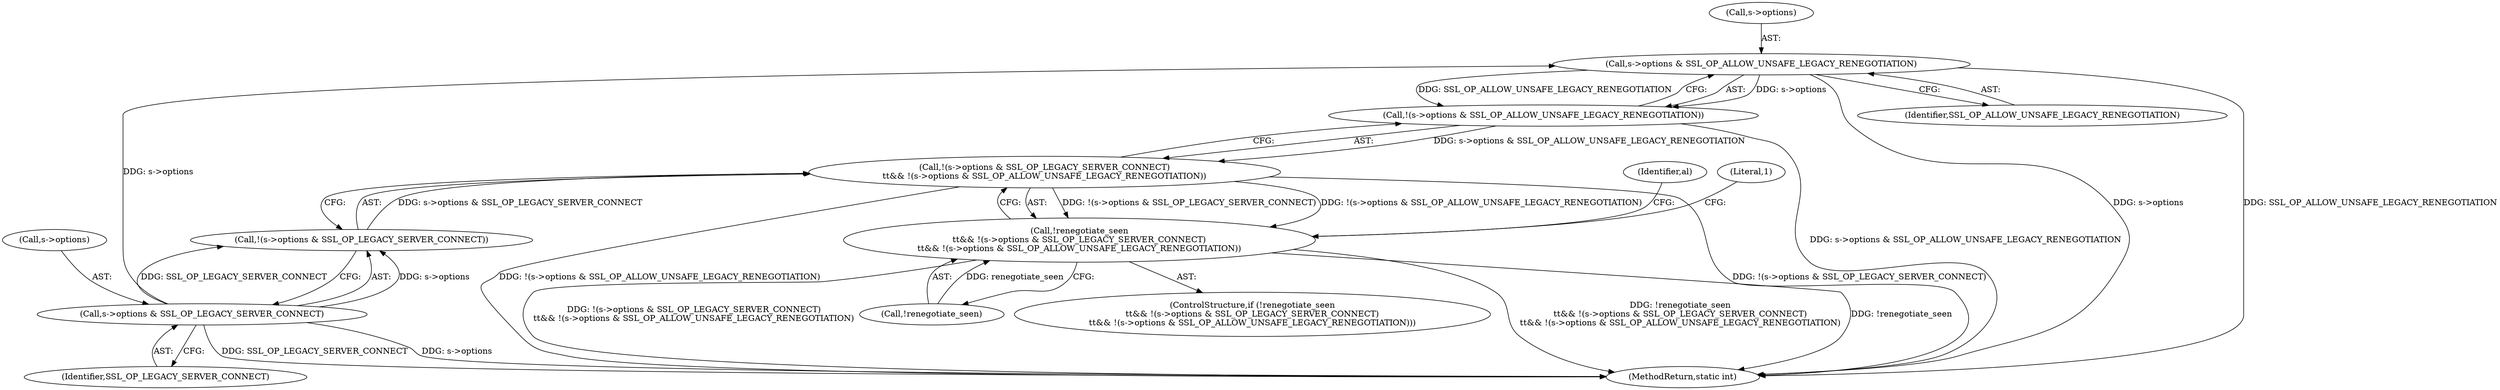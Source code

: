 digraph "0_openssl_fb0bc2b273bcc2d5401dd883fe869af4fc74bb21@pointer" {
"1001015" [label="(Call,s->options & SSL_OP_ALLOW_UNSAFE_LEGACY_RENEGOTIATION)"];
"1001009" [label="(Call,s->options & SSL_OP_LEGACY_SERVER_CONNECT)"];
"1001014" [label="(Call,!(s->options & SSL_OP_ALLOW_UNSAFE_LEGACY_RENEGOTIATION))"];
"1001007" [label="(Call,!(s->options & SSL_OP_LEGACY_SERVER_CONNECT)\n\t\t&& !(s->options & SSL_OP_ALLOW_UNSAFE_LEGACY_RENEGOTIATION))"];
"1001004" [label="(Call,!renegotiate_seen\n\t\t&& !(s->options & SSL_OP_LEGACY_SERVER_CONNECT)\n\t\t&& !(s->options & SSL_OP_ALLOW_UNSAFE_LEGACY_RENEGOTIATION))"];
"1001014" [label="(Call,!(s->options & SSL_OP_ALLOW_UNSAFE_LEGACY_RENEGOTIATION))"];
"1001031" [label="(Literal,1)"];
"1001032" [label="(MethodReturn,static int)"];
"1001008" [label="(Call,!(s->options & SSL_OP_LEGACY_SERVER_CONNECT))"];
"1001013" [label="(Identifier,SSL_OP_LEGACY_SERVER_CONNECT)"];
"1001015" [label="(Call,s->options & SSL_OP_ALLOW_UNSAFE_LEGACY_RENEGOTIATION)"];
"1001016" [label="(Call,s->options)"];
"1001009" [label="(Call,s->options & SSL_OP_LEGACY_SERVER_CONNECT)"];
"1001019" [label="(Identifier,SSL_OP_ALLOW_UNSAFE_LEGACY_RENEGOTIATION)"];
"1001023" [label="(Identifier,al)"];
"1001003" [label="(ControlStructure,if (!renegotiate_seen\n\t\t&& !(s->options & SSL_OP_LEGACY_SERVER_CONNECT)\n\t\t&& !(s->options & SSL_OP_ALLOW_UNSAFE_LEGACY_RENEGOTIATION)))"];
"1001007" [label="(Call,!(s->options & SSL_OP_LEGACY_SERVER_CONNECT)\n\t\t&& !(s->options & SSL_OP_ALLOW_UNSAFE_LEGACY_RENEGOTIATION))"];
"1001010" [label="(Call,s->options)"];
"1001004" [label="(Call,!renegotiate_seen\n\t\t&& !(s->options & SSL_OP_LEGACY_SERVER_CONNECT)\n\t\t&& !(s->options & SSL_OP_ALLOW_UNSAFE_LEGACY_RENEGOTIATION))"];
"1001005" [label="(Call,!renegotiate_seen)"];
"1001015" -> "1001014"  [label="AST: "];
"1001015" -> "1001019"  [label="CFG: "];
"1001016" -> "1001015"  [label="AST: "];
"1001019" -> "1001015"  [label="AST: "];
"1001014" -> "1001015"  [label="CFG: "];
"1001015" -> "1001032"  [label="DDG: s->options"];
"1001015" -> "1001032"  [label="DDG: SSL_OP_ALLOW_UNSAFE_LEGACY_RENEGOTIATION"];
"1001015" -> "1001014"  [label="DDG: s->options"];
"1001015" -> "1001014"  [label="DDG: SSL_OP_ALLOW_UNSAFE_LEGACY_RENEGOTIATION"];
"1001009" -> "1001015"  [label="DDG: s->options"];
"1001009" -> "1001008"  [label="AST: "];
"1001009" -> "1001013"  [label="CFG: "];
"1001010" -> "1001009"  [label="AST: "];
"1001013" -> "1001009"  [label="AST: "];
"1001008" -> "1001009"  [label="CFG: "];
"1001009" -> "1001032"  [label="DDG: SSL_OP_LEGACY_SERVER_CONNECT"];
"1001009" -> "1001032"  [label="DDG: s->options"];
"1001009" -> "1001008"  [label="DDG: s->options"];
"1001009" -> "1001008"  [label="DDG: SSL_OP_LEGACY_SERVER_CONNECT"];
"1001014" -> "1001007"  [label="AST: "];
"1001007" -> "1001014"  [label="CFG: "];
"1001014" -> "1001032"  [label="DDG: s->options & SSL_OP_ALLOW_UNSAFE_LEGACY_RENEGOTIATION"];
"1001014" -> "1001007"  [label="DDG: s->options & SSL_OP_ALLOW_UNSAFE_LEGACY_RENEGOTIATION"];
"1001007" -> "1001004"  [label="AST: "];
"1001007" -> "1001008"  [label="CFG: "];
"1001008" -> "1001007"  [label="AST: "];
"1001004" -> "1001007"  [label="CFG: "];
"1001007" -> "1001032"  [label="DDG: !(s->options & SSL_OP_LEGACY_SERVER_CONNECT)"];
"1001007" -> "1001032"  [label="DDG: !(s->options & SSL_OP_ALLOW_UNSAFE_LEGACY_RENEGOTIATION)"];
"1001007" -> "1001004"  [label="DDG: !(s->options & SSL_OP_LEGACY_SERVER_CONNECT)"];
"1001007" -> "1001004"  [label="DDG: !(s->options & SSL_OP_ALLOW_UNSAFE_LEGACY_RENEGOTIATION)"];
"1001008" -> "1001007"  [label="DDG: s->options & SSL_OP_LEGACY_SERVER_CONNECT"];
"1001004" -> "1001003"  [label="AST: "];
"1001004" -> "1001005"  [label="CFG: "];
"1001005" -> "1001004"  [label="AST: "];
"1001023" -> "1001004"  [label="CFG: "];
"1001031" -> "1001004"  [label="CFG: "];
"1001004" -> "1001032"  [label="DDG: !(s->options & SSL_OP_LEGACY_SERVER_CONNECT)\n\t\t&& !(s->options & SSL_OP_ALLOW_UNSAFE_LEGACY_RENEGOTIATION)"];
"1001004" -> "1001032"  [label="DDG: !renegotiate_seen\n\t\t&& !(s->options & SSL_OP_LEGACY_SERVER_CONNECT)\n\t\t&& !(s->options & SSL_OP_ALLOW_UNSAFE_LEGACY_RENEGOTIATION)"];
"1001004" -> "1001032"  [label="DDG: !renegotiate_seen"];
"1001005" -> "1001004"  [label="DDG: renegotiate_seen"];
}
